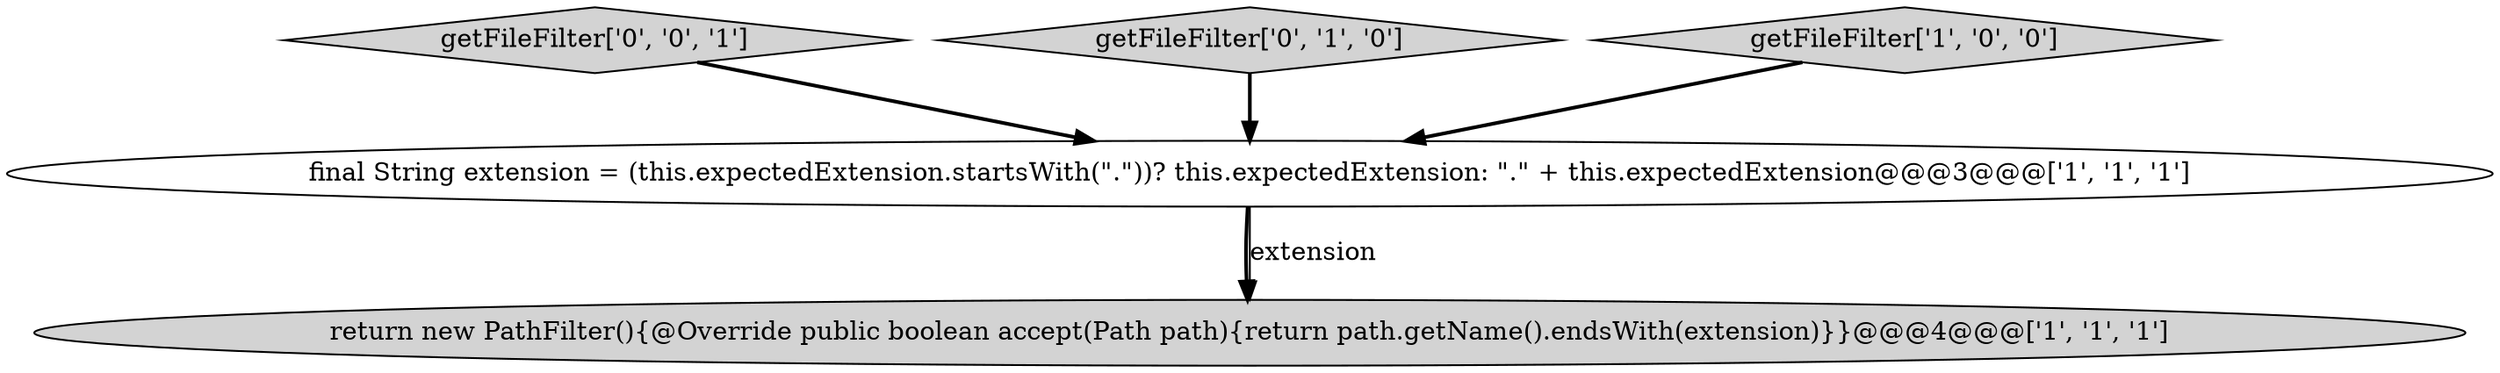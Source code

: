 digraph {
4 [style = filled, label = "getFileFilter['0', '0', '1']", fillcolor = lightgray, shape = diamond image = "AAA0AAABBB3BBB"];
2 [style = filled, label = "return new PathFilter(){@Override public boolean accept(Path path){return path.getName().endsWith(extension)}}@@@4@@@['1', '1', '1']", fillcolor = lightgray, shape = ellipse image = "AAA0AAABBB1BBB"];
3 [style = filled, label = "getFileFilter['0', '1', '0']", fillcolor = lightgray, shape = diamond image = "AAA0AAABBB2BBB"];
1 [style = filled, label = "final String extension = (this.expectedExtension.startsWith(\".\"))? this.expectedExtension: \".\" + this.expectedExtension@@@3@@@['1', '1', '1']", fillcolor = white, shape = ellipse image = "AAA0AAABBB1BBB"];
0 [style = filled, label = "getFileFilter['1', '0', '0']", fillcolor = lightgray, shape = diamond image = "AAA0AAABBB1BBB"];
4->1 [style = bold, label=""];
1->2 [style = bold, label=""];
3->1 [style = bold, label=""];
0->1 [style = bold, label=""];
1->2 [style = solid, label="extension"];
}
